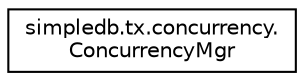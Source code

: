 digraph "Graphical Class Hierarchy"
{
  edge [fontname="Helvetica",fontsize="10",labelfontname="Helvetica",labelfontsize="10"];
  node [fontname="Helvetica",fontsize="10",shape=record];
  rankdir="LR";
  Node0 [label="simpledb.tx.concurrency.\lConcurrencyMgr",height=0.2,width=0.4,color="black", fillcolor="white", style="filled",URL="$classsimpledb_1_1tx_1_1concurrency_1_1ConcurrencyMgr.html"];
}
